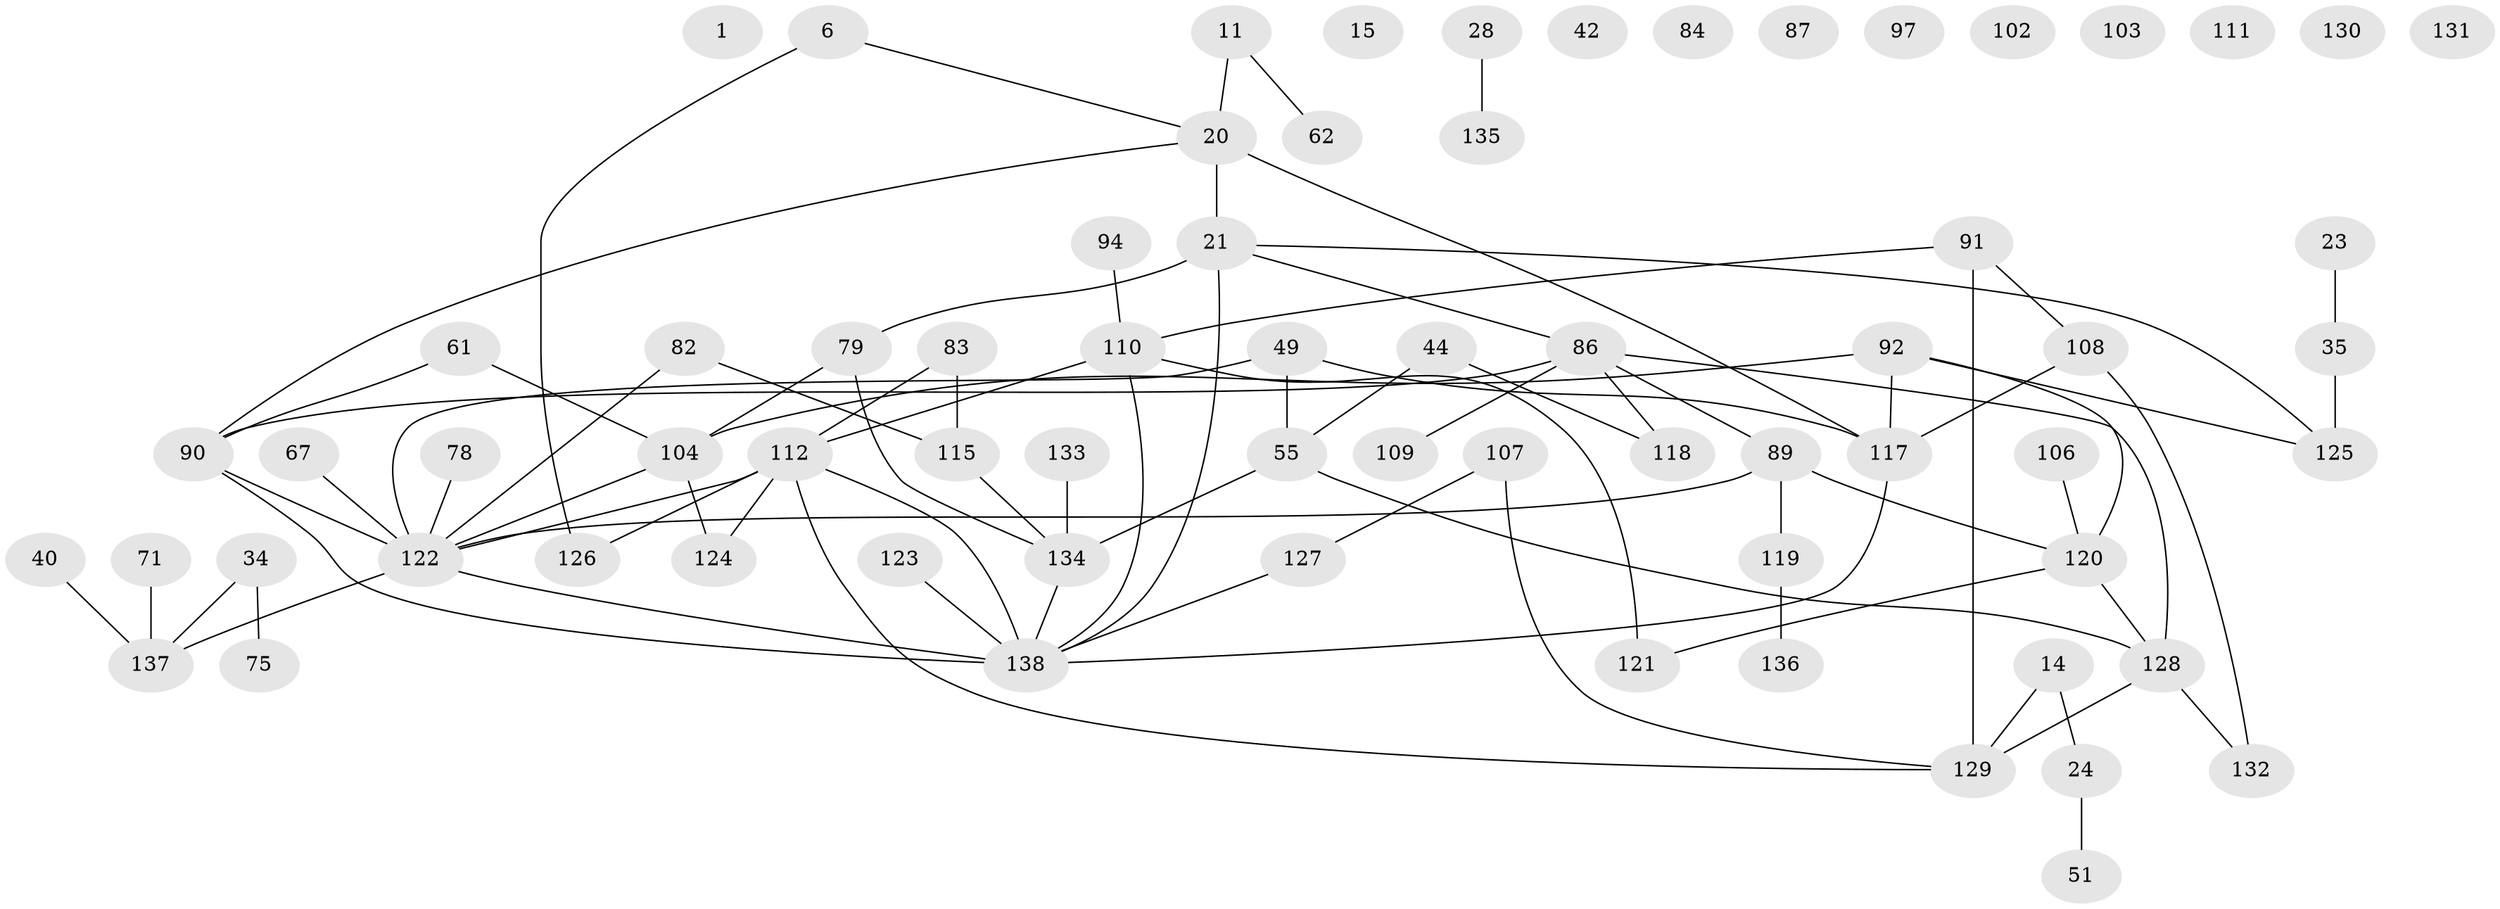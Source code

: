 // original degree distribution, {0: 0.07971014492753623, 2: 0.3188405797101449, 4: 0.16666666666666666, 5: 0.057971014492753624, 3: 0.21014492753623187, 6: 0.014492753623188406, 1: 0.15217391304347827}
// Generated by graph-tools (version 1.1) at 2025/40/03/09/25 04:40:34]
// undirected, 69 vertices, 84 edges
graph export_dot {
graph [start="1"]
  node [color=gray90,style=filled];
  1;
  6;
  11;
  14;
  15;
  20;
  21 [super="+10"];
  23;
  24;
  28;
  34;
  35;
  40;
  42;
  44;
  49;
  51;
  55 [super="+25"];
  61;
  62;
  67;
  71;
  75;
  78;
  79 [super="+41+31"];
  82 [super="+69"];
  83 [super="+32"];
  84;
  86 [super="+63+53+68+52"];
  87;
  89 [super="+13"];
  90 [super="+26+85+88"];
  91;
  92 [super="+57+4"];
  94;
  97;
  102;
  103;
  104 [super="+36"];
  106;
  107;
  108;
  109;
  110 [super="+101"];
  111;
  112 [super="+33+54"];
  115;
  117 [super="+77"];
  118;
  119;
  120 [super="+80+95"];
  121;
  122 [super="+64+116+65"];
  123;
  124 [super="+43"];
  125 [super="+96"];
  126;
  127;
  128 [super="+46+76+73"];
  129 [super="+93+105"];
  130;
  131;
  132 [super="+98"];
  133 [super="+74"];
  134 [super="+8+9"];
  135;
  136;
  137;
  138 [super="+114"];
  6 -- 20;
  6 -- 126;
  11 -- 20;
  11 -- 62;
  14 -- 24;
  14 -- 129;
  20 -- 21 [weight=2];
  20 -- 117;
  20 -- 90;
  21 -- 79;
  21 -- 86;
  21 -- 125;
  21 -- 138;
  23 -- 35;
  24 -- 51;
  28 -- 135;
  34 -- 75;
  34 -- 137;
  35 -- 125;
  40 -- 137;
  44 -- 118;
  44 -- 55;
  49 -- 55;
  49 -- 117;
  49 -- 122 [weight=3];
  55 -- 134 [weight=2];
  55 -- 128;
  61 -- 104;
  61 -- 90;
  67 -- 122;
  71 -- 137;
  78 -- 122;
  79 -- 104;
  79 -- 134;
  82 -- 115 [weight=2];
  82 -- 122 [weight=2];
  83 -- 115;
  83 -- 112;
  86 -- 109;
  86 -- 128;
  86 -- 90 [weight=2];
  86 -- 89 [weight=2];
  86 -- 118;
  89 -- 119;
  89 -- 120;
  89 -- 122;
  90 -- 122 [weight=4];
  90 -- 138;
  91 -- 108;
  91 -- 129;
  91 -- 110;
  92 -- 104;
  92 -- 125 [weight=2];
  92 -- 117;
  92 -- 120;
  94 -- 110;
  104 -- 124;
  104 -- 122;
  106 -- 120;
  107 -- 127;
  107 -- 129;
  108 -- 132 [weight=2];
  108 -- 117;
  110 -- 121;
  110 -- 138;
  110 -- 112;
  112 -- 124;
  112 -- 126;
  112 -- 129;
  112 -- 138;
  112 -- 122;
  115 -- 134;
  117 -- 138;
  119 -- 136;
  120 -- 128 [weight=2];
  120 -- 121;
  122 -- 138 [weight=2];
  122 -- 137;
  123 -- 138;
  127 -- 138;
  128 -- 129 [weight=2];
  128 -- 132;
  133 -- 134 [weight=2];
  134 -- 138;
}

